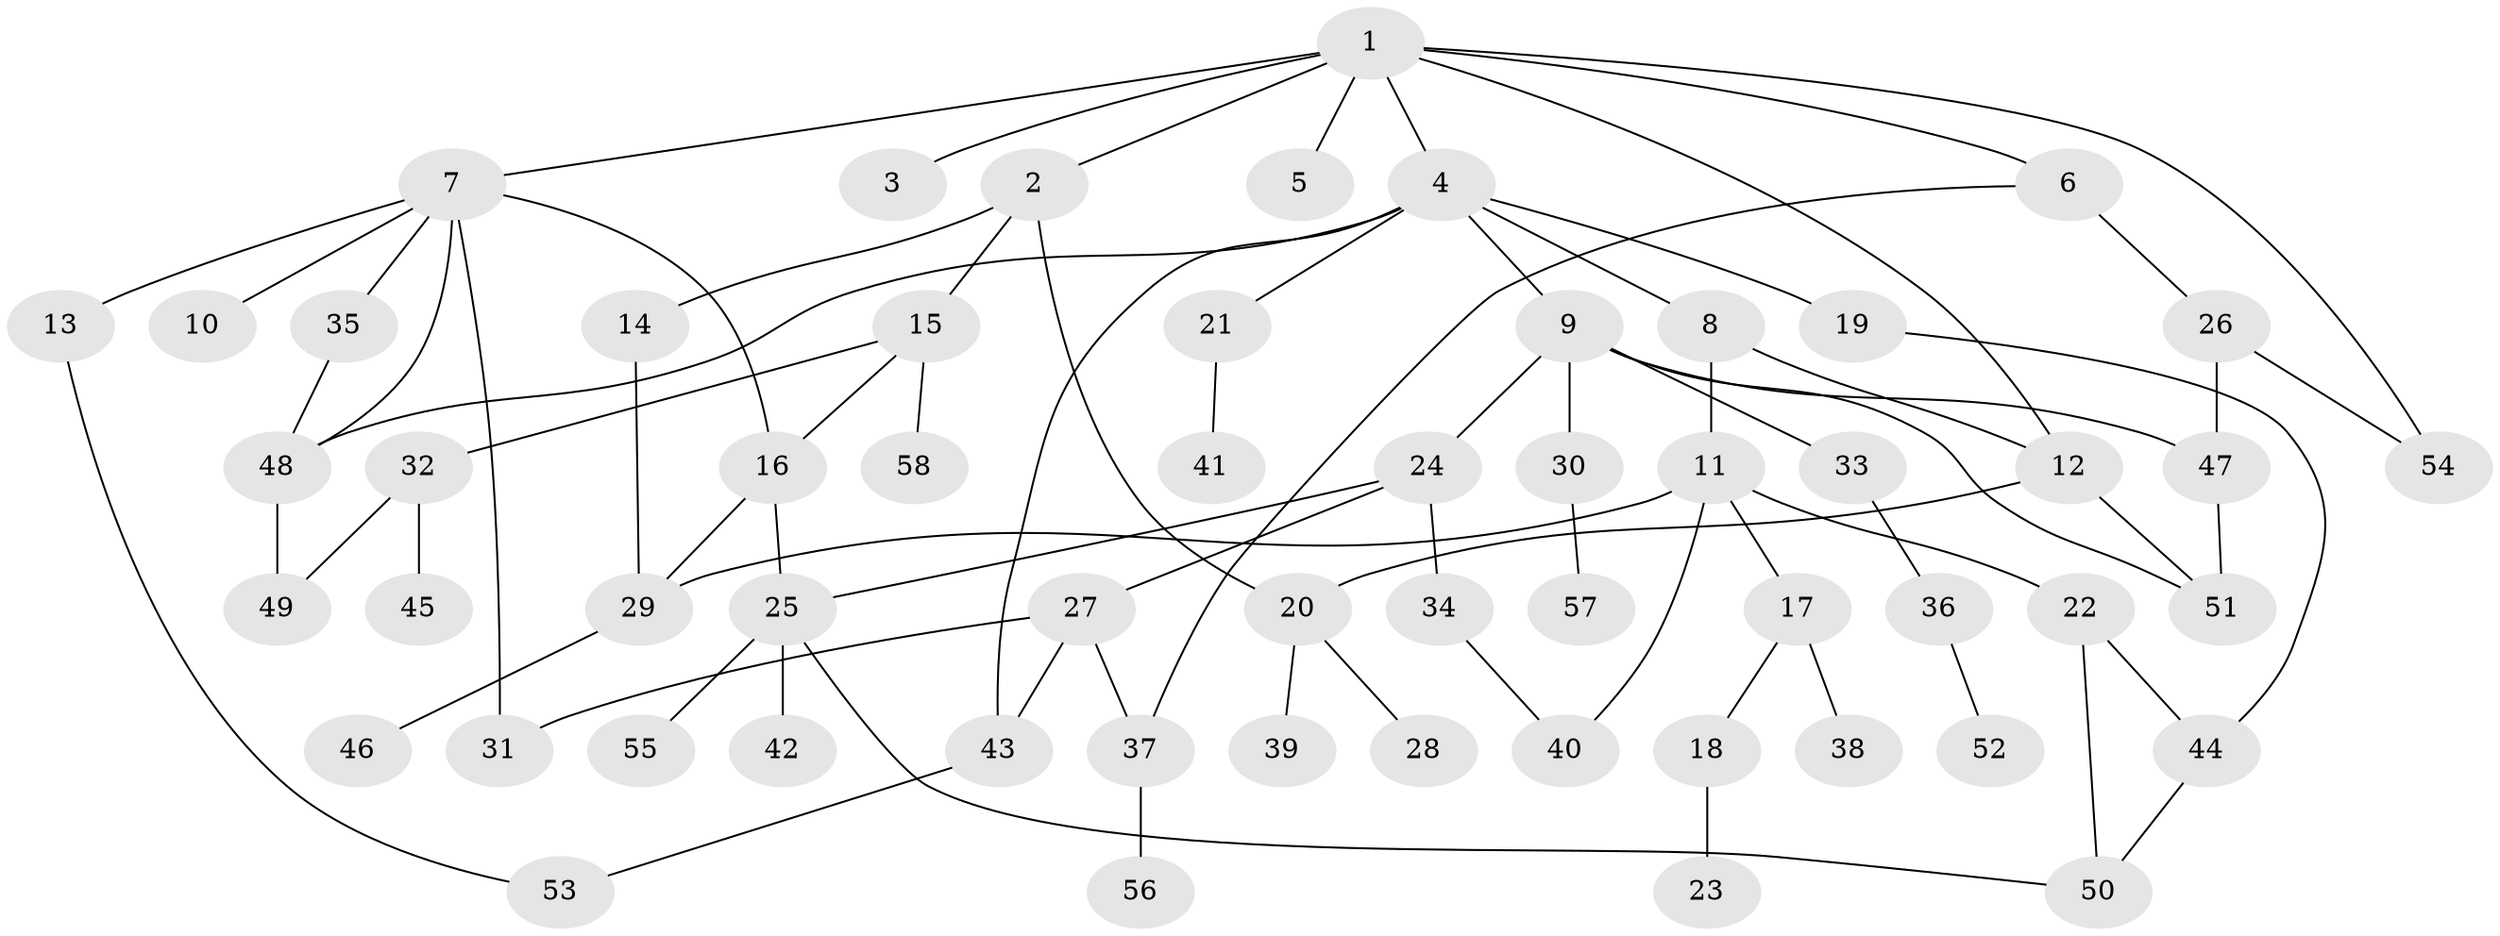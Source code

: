 // coarse degree distribution, {4: 0.08333333333333333, 5: 0.125, 8: 0.041666666666666664, 3: 0.16666666666666666, 6: 0.041666666666666664, 2: 0.3333333333333333, 7: 0.041666666666666664, 1: 0.16666666666666666}
// Generated by graph-tools (version 1.1) at 2025/49/03/04/25 22:49:16]
// undirected, 58 vertices, 78 edges
graph export_dot {
  node [color=gray90,style=filled];
  1;
  2;
  3;
  4;
  5;
  6;
  7;
  8;
  9;
  10;
  11;
  12;
  13;
  14;
  15;
  16;
  17;
  18;
  19;
  20;
  21;
  22;
  23;
  24;
  25;
  26;
  27;
  28;
  29;
  30;
  31;
  32;
  33;
  34;
  35;
  36;
  37;
  38;
  39;
  40;
  41;
  42;
  43;
  44;
  45;
  46;
  47;
  48;
  49;
  50;
  51;
  52;
  53;
  54;
  55;
  56;
  57;
  58;
  1 -- 2;
  1 -- 3;
  1 -- 4;
  1 -- 5;
  1 -- 6;
  1 -- 7;
  1 -- 12;
  1 -- 54;
  2 -- 14;
  2 -- 15;
  2 -- 20;
  4 -- 8;
  4 -- 9;
  4 -- 19;
  4 -- 21;
  4 -- 43;
  4 -- 48;
  6 -- 26;
  6 -- 37;
  7 -- 10;
  7 -- 13;
  7 -- 31;
  7 -- 35;
  7 -- 48;
  7 -- 16;
  8 -- 11;
  8 -- 12;
  9 -- 24;
  9 -- 30;
  9 -- 33;
  9 -- 47;
  9 -- 51;
  11 -- 17;
  11 -- 22;
  11 -- 40;
  11 -- 29;
  12 -- 20;
  12 -- 51;
  13 -- 53;
  14 -- 29;
  15 -- 16;
  15 -- 32;
  15 -- 58;
  16 -- 29;
  16 -- 25;
  17 -- 18;
  17 -- 38;
  18 -- 23;
  19 -- 44;
  20 -- 28;
  20 -- 39;
  21 -- 41;
  22 -- 44;
  22 -- 50;
  24 -- 25;
  24 -- 27;
  24 -- 34;
  25 -- 42;
  25 -- 55;
  25 -- 50;
  26 -- 54;
  26 -- 47;
  27 -- 37;
  27 -- 43;
  27 -- 31;
  29 -- 46;
  30 -- 57;
  32 -- 45;
  32 -- 49;
  33 -- 36;
  34 -- 40;
  35 -- 48;
  36 -- 52;
  37 -- 56;
  43 -- 53;
  44 -- 50;
  47 -- 51;
  48 -- 49;
}

